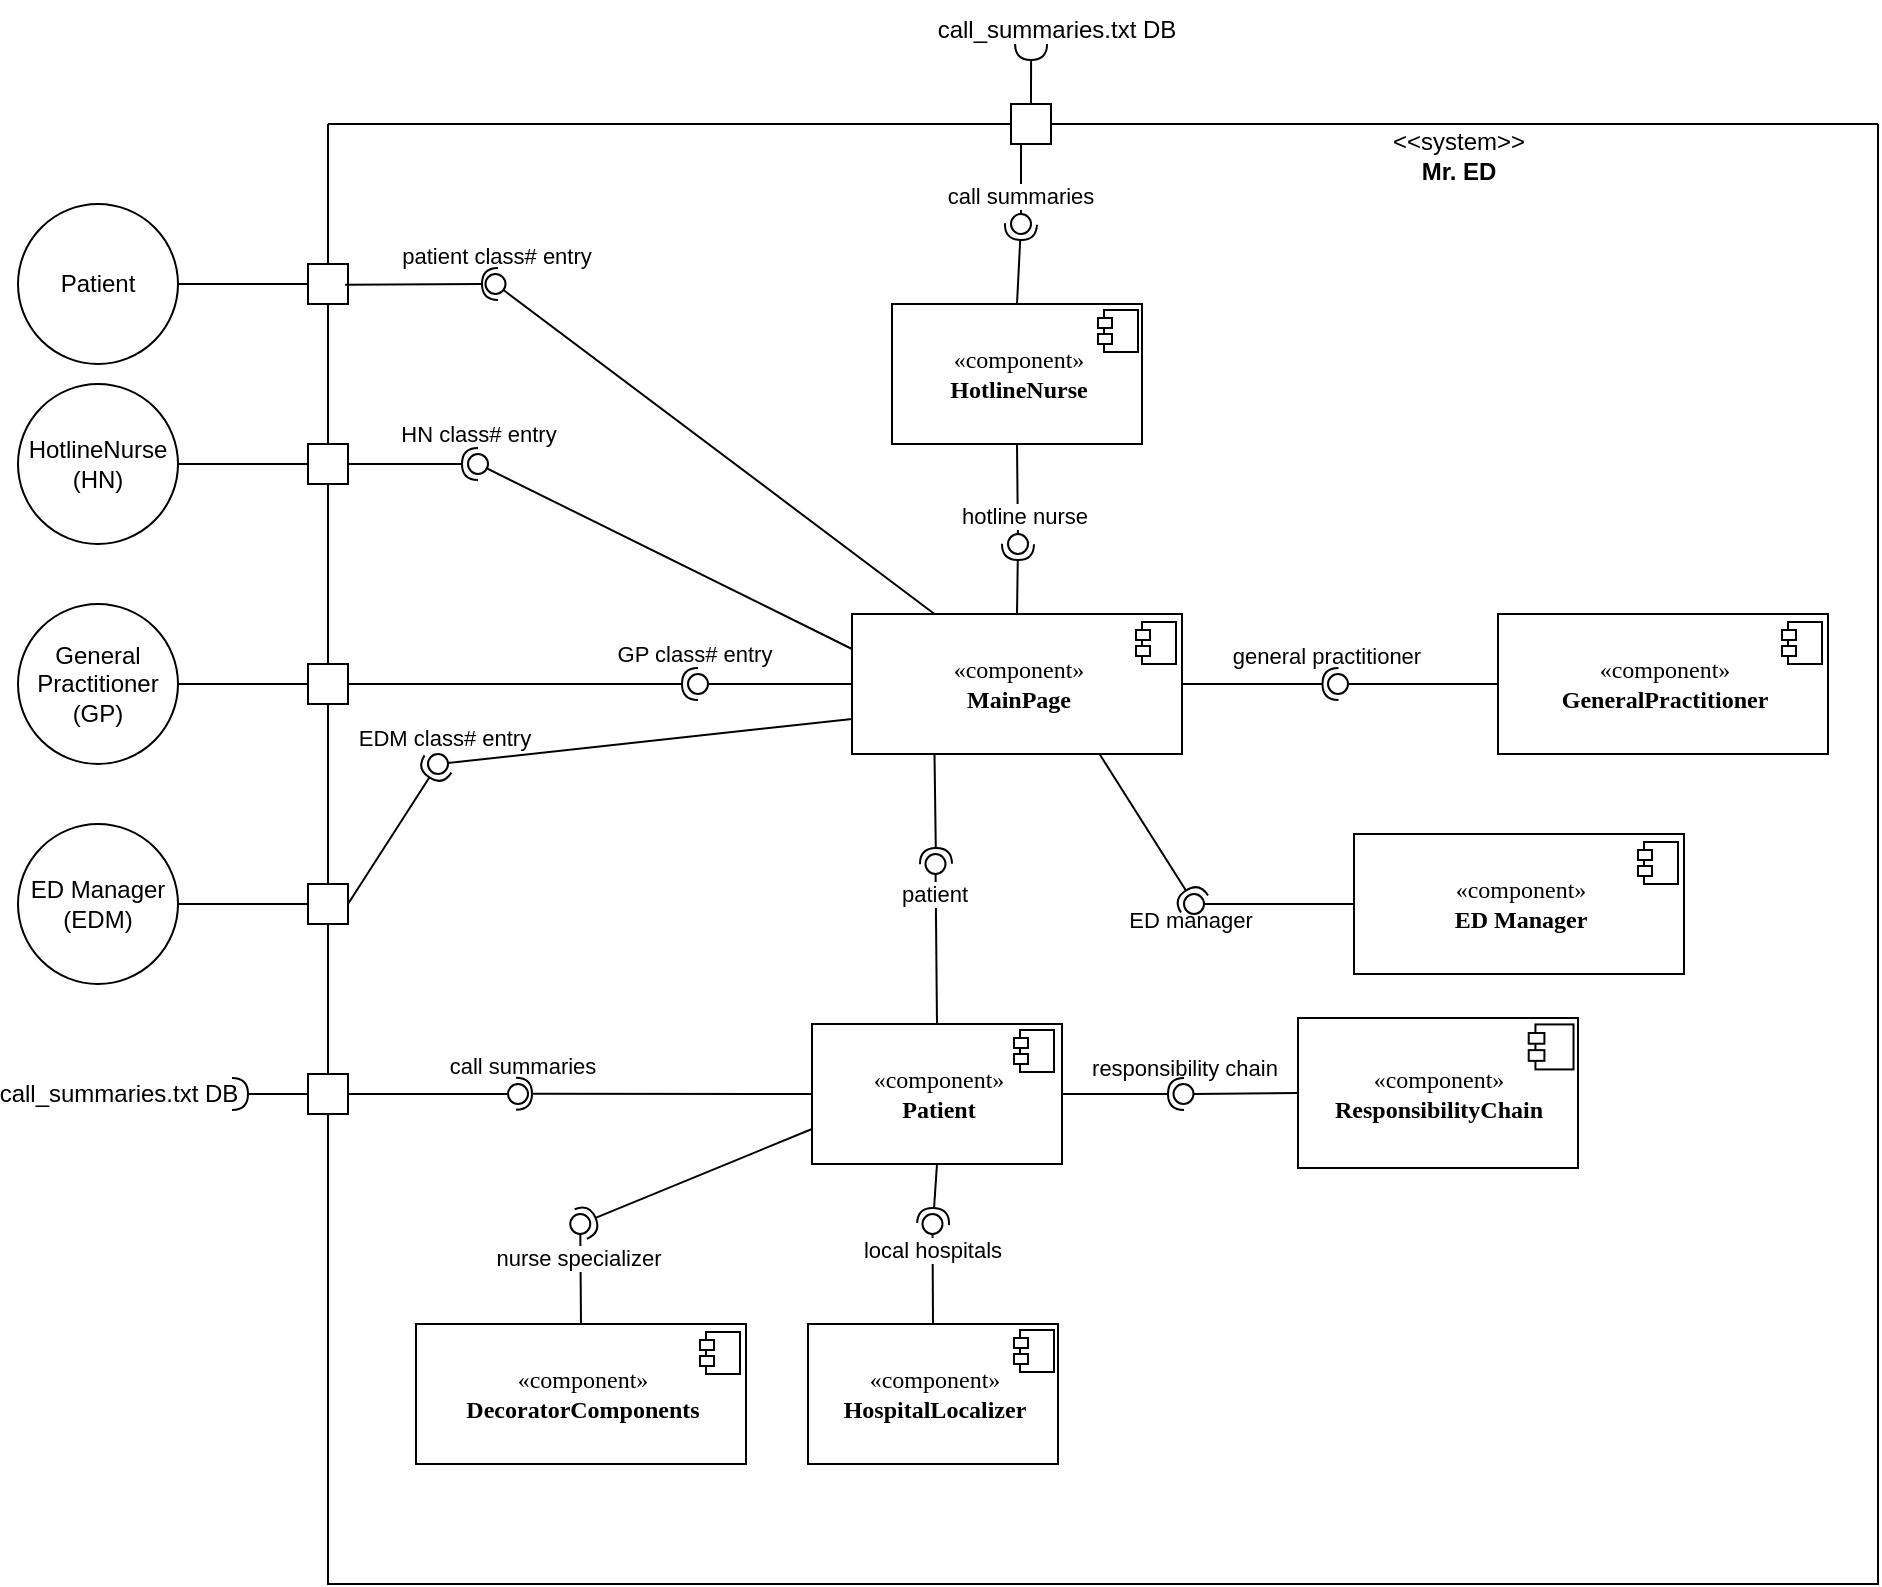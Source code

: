 <mxfile version="24.8.6">
  <diagram name="Page-1" id="5f0bae14-7c28-e335-631c-24af17079c00">
    <mxGraphModel dx="3148" dy="1638" grid="1" gridSize="10" guides="1" tooltips="1" connect="1" arrows="1" fold="1" page="1" pageScale="1" pageWidth="1700" pageHeight="1100" background="none" math="0" shadow="0">
      <root>
        <mxCell id="0" />
        <mxCell id="1" parent="0" />
        <mxCell id="8719N4NCS_MHKGOsEjrK-13" style="edgeStyle=orthogonalEdgeStyle;rounded=0;orthogonalLoop=1;jettySize=auto;html=1;entryX=0;entryY=0.5;entryDx=0;entryDy=0;endArrow=none;endFill=0;" parent="1" source="8719N4NCS_MHKGOsEjrK-3" target="8719N4NCS_MHKGOsEjrK-7" edge="1">
          <mxGeometry relative="1" as="geometry" />
        </mxCell>
        <mxCell id="8719N4NCS_MHKGOsEjrK-3" value="Patient" style="ellipse;whiteSpace=wrap;html=1;aspect=fixed;" parent="1" vertex="1">
          <mxGeometry x="140" y="130" width="80" height="80" as="geometry" />
        </mxCell>
        <mxCell id="8719N4NCS_MHKGOsEjrK-15" style="edgeStyle=orthogonalEdgeStyle;rounded=0;orthogonalLoop=1;jettySize=auto;html=1;endArrow=none;endFill=0;" parent="1" source="8719N4NCS_MHKGOsEjrK-4" target="8719N4NCS_MHKGOsEjrK-8" edge="1">
          <mxGeometry relative="1" as="geometry" />
        </mxCell>
        <mxCell id="8719N4NCS_MHKGOsEjrK-4" value="HotlineNurse&lt;div&gt;(HN)&lt;/div&gt;" style="ellipse;whiteSpace=wrap;html=1;aspect=fixed;" parent="1" vertex="1">
          <mxGeometry x="140" y="220" width="80" height="80" as="geometry" />
        </mxCell>
        <mxCell id="8719N4NCS_MHKGOsEjrK-16" style="edgeStyle=orthogonalEdgeStyle;rounded=0;orthogonalLoop=1;jettySize=auto;html=1;entryX=0;entryY=0.5;entryDx=0;entryDy=0;endArrow=none;endFill=0;" parent="1" source="8719N4NCS_MHKGOsEjrK-5" target="8719N4NCS_MHKGOsEjrK-11" edge="1">
          <mxGeometry relative="1" as="geometry" />
        </mxCell>
        <mxCell id="8719N4NCS_MHKGOsEjrK-5" value="General&lt;div&gt;Practitioner&lt;/div&gt;&lt;div&gt;(GP)&lt;/div&gt;" style="ellipse;whiteSpace=wrap;html=1;aspect=fixed;" parent="1" vertex="1">
          <mxGeometry x="140" y="330" width="80" height="80" as="geometry" />
        </mxCell>
        <mxCell id="8719N4NCS_MHKGOsEjrK-6" value="ED Manager&lt;div&gt;(EDM)&lt;/div&gt;" style="ellipse;whiteSpace=wrap;html=1;aspect=fixed;" parent="1" vertex="1">
          <mxGeometry x="140" y="440" width="80" height="80" as="geometry" />
        </mxCell>
        <mxCell id="8719N4NCS_MHKGOsEjrK-18" style="edgeStyle=orthogonalEdgeStyle;rounded=0;orthogonalLoop=1;jettySize=auto;html=1;entryX=1;entryY=0.5;entryDx=0;entryDy=0;endArrow=none;endFill=0;" parent="1" source="8719N4NCS_MHKGOsEjrK-17" target="8719N4NCS_MHKGOsEjrK-6" edge="1">
          <mxGeometry relative="1" as="geometry" />
        </mxCell>
        <mxCell id="ruIODANc_59mGdwzqtsv-46" value="" style="rounded=0;orthogonalLoop=1;jettySize=auto;html=1;endArrow=halfCircle;endFill=0;endSize=6;strokeWidth=1;sketch=0;exitX=0.5;exitY=0;exitDx=0;exitDy=0;entryX=0.411;entryY=0.733;entryDx=0;entryDy=0;entryPerimeter=0;" edge="1" parent="1" source="ruIODANc_59mGdwzqtsv-42" target="ruIODANc_59mGdwzqtsv-47">
          <mxGeometry relative="1" as="geometry">
            <mxPoint x="635" y="185" as="sourcePoint" />
            <mxPoint x="650" y="50" as="targetPoint" />
          </mxGeometry>
        </mxCell>
        <mxCell id="ruIODANc_59mGdwzqtsv-47" value="call_summaries.txt DB" style="text;html=1;align=center;verticalAlign=middle;resizable=0;points=[];autosize=1;strokeColor=none;fillColor=none;" vertex="1" parent="1">
          <mxGeometry x="589" y="28" width="140" height="30" as="geometry" />
        </mxCell>
        <mxCell id="ruIODANc_59mGdwzqtsv-83" value="" style="rounded=0;orthogonalLoop=1;jettySize=auto;html=1;endArrow=halfCircle;endFill=0;endSize=6;strokeWidth=1;sketch=0;exitX=0.5;exitY=0;exitDx=0;exitDy=0;" edge="1" parent="1" source="ruIODANc_59mGdwzqtsv-78">
          <mxGeometry relative="1" as="geometry">
            <mxPoint x="614" y="140" as="sourcePoint" />
            <mxPoint x="640" y="300" as="targetPoint" />
          </mxGeometry>
        </mxCell>
        <mxCell id="ruIODANc_59mGdwzqtsv-86" value="" style="rounded=0;orthogonalLoop=1;jettySize=auto;html=1;endArrow=oval;endFill=0;sketch=0;sourcePerimeterSpacing=0;targetPerimeterSpacing=0;endSize=10;exitX=0.25;exitY=1;exitDx=0;exitDy=0;jumpStyle=none;movable=1;resizable=1;rotatable=1;deletable=1;editable=1;locked=0;connectable=1;entryX=0.5;entryY=0;entryDx=0;entryDy=0;" edge="1" parent="1" source="ruIODANc_59mGdwzqtsv-42">
          <mxGeometry relative="1" as="geometry">
            <mxPoint x="650" y="130" as="sourcePoint" />
            <mxPoint x="641.5" y="140" as="targetPoint" />
          </mxGeometry>
        </mxCell>
        <mxCell id="ruIODANc_59mGdwzqtsv-87" value="call summaries" style="edgeLabel;html=1;align=center;verticalAlign=middle;resizable=0;points=[];" vertex="1" connectable="0" parent="ruIODANc_59mGdwzqtsv-86">
          <mxGeometry x="0.432" y="-1" relative="1" as="geometry">
            <mxPoint y="-3" as="offset" />
          </mxGeometry>
        </mxCell>
        <mxCell id="ruIODANc_59mGdwzqtsv-84" value="" style="rounded=0;orthogonalLoop=1;jettySize=auto;html=1;endArrow=halfCircle;endFill=0;endSize=6;strokeWidth=1;sketch=0;exitX=0.5;exitY=0;exitDx=0;exitDy=0;entryX=0.5;entryY=0;entryDx=0;entryDy=0;" edge="1" parent="1" source="ruIODANc_59mGdwzqtsv-17">
          <mxGeometry relative="1" as="geometry">
            <mxPoint x="631.5" y="180" as="sourcePoint" />
            <mxPoint x="641.5" y="140" as="targetPoint" />
          </mxGeometry>
        </mxCell>
        <mxCell id="ruIODANc_59mGdwzqtsv-93" value="" style="rounded=0;orthogonalLoop=1;jettySize=auto;html=1;endArrow=halfCircle;endFill=0;endSize=6;strokeWidth=1;sketch=0;exitX=0;exitY=0.5;exitDx=0;exitDy=0;" edge="1" parent="1" source="ruIODANc_59mGdwzqtsv-95">
          <mxGeometry relative="1" as="geometry">
            <mxPoint x="153" y="727" as="sourcePoint" />
            <mxPoint x="247" y="575.0" as="targetPoint" />
          </mxGeometry>
        </mxCell>
        <mxCell id="ruIODANc_59mGdwzqtsv-96" value="&lt;span style=&quot;font-size: 12px;&quot;&gt;call_summaries.txt DB&lt;/span&gt;" style="edgeLabel;html=1;align=center;verticalAlign=middle;resizable=0;points=[];labelBackgroundColor=none;" vertex="1" connectable="0" parent="ruIODANc_59mGdwzqtsv-93">
          <mxGeometry x="0.061" y="-1" relative="1" as="geometry">
            <mxPoint x="-75" y="1" as="offset" />
          </mxGeometry>
        </mxCell>
        <mxCell id="ruIODANc_59mGdwzqtsv-102" value="" style="rounded=0;orthogonalLoop=1;jettySize=auto;html=1;endArrow=oval;endFill=0;sketch=0;sourcePerimeterSpacing=0;targetPerimeterSpacing=0;endSize=10;exitX=1;exitY=0.5;exitDx=0;exitDy=0;jumpStyle=none;movable=1;resizable=1;rotatable=1;deletable=1;editable=1;locked=0;connectable=1;" edge="1" parent="1" source="ruIODANc_59mGdwzqtsv-95">
          <mxGeometry relative="1" as="geometry">
            <mxPoint x="330" y="550" as="sourcePoint" />
            <mxPoint x="390" y="575" as="targetPoint" />
          </mxGeometry>
        </mxCell>
        <mxCell id="ruIODANc_59mGdwzqtsv-167" value="" style="group" vertex="1" connectable="0" parent="1">
          <mxGeometry x="339" y="690" width="165" height="70" as="geometry" />
        </mxCell>
        <mxCell id="ruIODANc_59mGdwzqtsv-168" value="«component»&lt;div&gt;&lt;b&gt;DecoratorComponents&lt;/b&gt;&lt;/div&gt;" style="html=1;rounded=0;shadow=0;comic=0;labelBackgroundColor=none;strokeWidth=1;fontFamily=Verdana;fontSize=12;align=center;" vertex="1" parent="ruIODANc_59mGdwzqtsv-167">
          <mxGeometry width="165" height="70" as="geometry" />
        </mxCell>
        <mxCell id="ruIODANc_59mGdwzqtsv-169" value="" style="group" vertex="1" connectable="0" parent="ruIODANc_59mGdwzqtsv-167">
          <mxGeometry x="142" y="4" width="20" height="21" as="geometry" />
        </mxCell>
        <mxCell id="ruIODANc_59mGdwzqtsv-170" value="" style="rounded=0;whiteSpace=wrap;html=1;" vertex="1" parent="ruIODANc_59mGdwzqtsv-169">
          <mxGeometry x="3" width="17" height="21" as="geometry" />
        </mxCell>
        <mxCell id="ruIODANc_59mGdwzqtsv-171" value="" style="rounded=0;whiteSpace=wrap;html=1;" vertex="1" parent="ruIODANc_59mGdwzqtsv-169">
          <mxGeometry y="12" width="7" height="5" as="geometry" />
        </mxCell>
        <mxCell id="ruIODANc_59mGdwzqtsv-172" value="" style="rounded=0;whiteSpace=wrap;html=1;" vertex="1" parent="ruIODANc_59mGdwzqtsv-169">
          <mxGeometry y="4" width="7" height="5" as="geometry" />
        </mxCell>
        <mxCell id="8719N4NCS_MHKGOsEjrK-1" value="" style="swimlane;startSize=0;movable=1;resizable=1;rotatable=1;deletable=1;editable=1;locked=0;connectable=1;" parent="1" vertex="1">
          <mxGeometry x="295" y="90" width="775" height="730" as="geometry" />
        </mxCell>
        <mxCell id="8719N4NCS_MHKGOsEjrK-2" value="&amp;lt;&amp;lt;system&amp;gt;&amp;gt;&lt;div&gt;&lt;b&gt;Mr. ED&lt;/b&gt;&lt;/div&gt;" style="text;html=1;align=center;verticalAlign=middle;resizable=0;points=[];autosize=1;strokeColor=none;fillColor=none;" parent="8719N4NCS_MHKGOsEjrK-1" vertex="1">
          <mxGeometry x="520" y="-4" width="90" height="40" as="geometry" />
        </mxCell>
        <mxCell id="8719N4NCS_MHKGOsEjrK-7" value="" style="whiteSpace=wrap;html=1;aspect=fixed;" parent="8719N4NCS_MHKGOsEjrK-1" vertex="1">
          <mxGeometry x="-10" y="70" width="20" height="20" as="geometry" />
        </mxCell>
        <mxCell id="8719N4NCS_MHKGOsEjrK-8" value="" style="whiteSpace=wrap;html=1;aspect=fixed;" parent="8719N4NCS_MHKGOsEjrK-1" vertex="1">
          <mxGeometry x="-10" y="160" width="20" height="20" as="geometry" />
        </mxCell>
        <mxCell id="8719N4NCS_MHKGOsEjrK-11" value="" style="whiteSpace=wrap;html=1;aspect=fixed;" parent="8719N4NCS_MHKGOsEjrK-1" vertex="1">
          <mxGeometry x="-10" y="270" width="20" height="20" as="geometry" />
        </mxCell>
        <mxCell id="8719N4NCS_MHKGOsEjrK-17" value="" style="whiteSpace=wrap;html=1;aspect=fixed;" parent="8719N4NCS_MHKGOsEjrK-1" vertex="1">
          <mxGeometry x="-10" y="380" width="20" height="20" as="geometry" />
        </mxCell>
        <mxCell id="8719N4NCS_MHKGOsEjrK-28" value="" style="rounded=0;orthogonalLoop=1;jettySize=auto;html=1;endArrow=halfCircle;endFill=0;endSize=6;strokeWidth=1;sketch=0;exitX=1;exitY=0.5;exitDx=0;exitDy=0;" parent="8719N4NCS_MHKGOsEjrK-1" edge="1" source="8719N4NCS_MHKGOsEjrK-11">
          <mxGeometry relative="1" as="geometry">
            <mxPoint x="165" y="112.5" as="sourcePoint" />
            <mxPoint x="185" y="280" as="targetPoint" />
          </mxGeometry>
        </mxCell>
        <mxCell id="q5eqmeYFjdE975qVz-u_-1" value="" style="rounded=0;orthogonalLoop=1;jettySize=auto;html=1;endArrow=oval;endFill=0;sketch=0;sourcePerimeterSpacing=0;targetPerimeterSpacing=0;endSize=10;exitX=0.25;exitY=0;exitDx=0;exitDy=0;jumpStyle=none;" parent="8719N4NCS_MHKGOsEjrK-1" source="ruIODANc_59mGdwzqtsv-78" edge="1">
          <mxGeometry relative="1" as="geometry">
            <mxPoint x="195" y="175" as="sourcePoint" />
            <mxPoint x="83.75" y="80" as="targetPoint" />
          </mxGeometry>
        </mxCell>
        <mxCell id="8719N4NCS_MHKGOsEjrK-26" value="" style="rounded=0;orthogonalLoop=1;jettySize=auto;html=1;endArrow=halfCircle;endFill=0;endSize=6;strokeWidth=1;sketch=0;exitX=1;exitY=0.5;exitDx=0;exitDy=0;" parent="8719N4NCS_MHKGOsEjrK-1" source="8719N4NCS_MHKGOsEjrK-8" edge="1">
          <mxGeometry relative="1" as="geometry">
            <mxPoint x="45" y="180" as="sourcePoint" />
            <mxPoint x="75" y="170" as="targetPoint" />
          </mxGeometry>
        </mxCell>
        <mxCell id="q5eqmeYFjdE975qVz-u_-2" value="" style="rounded=0;orthogonalLoop=1;jettySize=auto;html=1;endArrow=halfCircle;endFill=0;endSize=6;strokeWidth=1;sketch=0;exitX=0.927;exitY=0.519;exitDx=0;exitDy=0;exitPerimeter=0;" parent="8719N4NCS_MHKGOsEjrK-1" edge="1" source="8719N4NCS_MHKGOsEjrK-7">
          <mxGeometry relative="1" as="geometry">
            <mxPoint x="10.0" y="81" as="sourcePoint" />
            <mxPoint x="85" y="80" as="targetPoint" />
          </mxGeometry>
        </mxCell>
        <mxCell id="q5eqmeYFjdE975qVz-u_-3" value="patient class#&amp;nbsp;&lt;span style=&quot;background-color: initial;&quot;&gt;entry&lt;/span&gt;" style="edgeLabel;html=1;align=center;verticalAlign=middle;resizable=0;points=[];labelBackgroundColor=none;" parent="q5eqmeYFjdE975qVz-u_-2" vertex="1" connectable="0">
          <mxGeometry x="0.376" y="2" relative="1" as="geometry">
            <mxPoint x="23" y="-12" as="offset" />
          </mxGeometry>
        </mxCell>
        <mxCell id="q5eqmeYFjdE975qVz-u_-7" value="" style="rounded=0;orthogonalLoop=1;jettySize=auto;html=1;endArrow=halfCircle;endFill=0;endSize=6;strokeWidth=1;sketch=0;exitX=1;exitY=0.5;exitDx=0;exitDy=0;movable=1;resizable=1;rotatable=1;deletable=1;editable=1;locked=0;connectable=1;" parent="8719N4NCS_MHKGOsEjrK-1" source="8719N4NCS_MHKGOsEjrK-17" edge="1">
          <mxGeometry relative="1" as="geometry">
            <mxPoint x="-10" y="510" as="sourcePoint" />
            <mxPoint x="55" y="320" as="targetPoint" />
          </mxGeometry>
        </mxCell>
        <mxCell id="q5eqmeYFjdE975qVz-u_-8" value="" style="rounded=0;orthogonalLoop=1;jettySize=auto;html=1;endArrow=oval;endFill=0;sketch=0;sourcePerimeterSpacing=0;targetPerimeterSpacing=0;endSize=10;exitX=0;exitY=0.75;exitDx=0;exitDy=0;jumpStyle=none;movable=1;resizable=1;rotatable=1;deletable=1;editable=1;locked=0;connectable=1;" parent="8719N4NCS_MHKGOsEjrK-1" source="ruIODANc_59mGdwzqtsv-78" edge="1">
          <mxGeometry relative="1" as="geometry">
            <mxPoint x="165" y="290" as="sourcePoint" />
            <mxPoint x="55" y="320" as="targetPoint" />
          </mxGeometry>
        </mxCell>
        <mxCell id="q5eqmeYFjdE975qVz-u_-9" value="&lt;span style=&quot;&quot;&gt;EDM class#&amp;nbsp;&lt;/span&gt;&lt;span style=&quot;&quot;&gt;entry&lt;/span&gt;" style="edgeLabel;html=1;align=center;verticalAlign=middle;resizable=0;points=[];labelBackgroundColor=none;" parent="q5eqmeYFjdE975qVz-u_-8" vertex="1" connectable="0">
          <mxGeometry x="0.757" relative="1" as="geometry">
            <mxPoint x="-22" y="-11" as="offset" />
          </mxGeometry>
        </mxCell>
        <mxCell id="ruIODANc_59mGdwzqtsv-14" value="" style="group" vertex="1" connectable="0" parent="8719N4NCS_MHKGOsEjrK-1">
          <mxGeometry x="240" y="450" width="125" height="70" as="geometry" />
        </mxCell>
        <mxCell id="q5eqmeYFjdE975qVz-u_-22" value="«component»&lt;br&gt;&lt;b&gt;Patient&lt;/b&gt;" style="html=1;rounded=0;shadow=0;comic=0;labelBackgroundColor=none;strokeWidth=1;fontFamily=Verdana;fontSize=12;align=center;points=[[0,0,0,0,0],[0,0.25,0,0,0],[0,0.5,0,0,0],[0,0.75,0,0,0],[0,1,0,0,0],[0.25,0,0,0,0],[0.25,1,0,0,0],[0.5,0,0,0,0],[0.5,1,0,0,0],[0.75,0,0,0,0],[0.75,1,0,0,0],[0.86,0,0,0,0],[1,0,0,0,0],[1,0.25,0,0,0],[1,0.5,0,0,0],[1,0.75,0,0,0],[1,1,0,0,0]];" parent="ruIODANc_59mGdwzqtsv-14" vertex="1">
          <mxGeometry x="2" width="125" height="70" as="geometry" />
        </mxCell>
        <mxCell id="ruIODANc_59mGdwzqtsv-10" value="" style="group" vertex="1" connectable="0" parent="ruIODANc_59mGdwzqtsv-14">
          <mxGeometry x="103" y="3" width="20" height="21" as="geometry" />
        </mxCell>
        <mxCell id="ruIODANc_59mGdwzqtsv-11" value="" style="rounded=0;whiteSpace=wrap;html=1;" vertex="1" parent="ruIODANc_59mGdwzqtsv-10">
          <mxGeometry x="3" width="17" height="21" as="geometry" />
        </mxCell>
        <mxCell id="ruIODANc_59mGdwzqtsv-12" value="" style="rounded=0;whiteSpace=wrap;html=1;" vertex="1" parent="ruIODANc_59mGdwzqtsv-10">
          <mxGeometry y="12" width="7" height="5" as="geometry" />
        </mxCell>
        <mxCell id="ruIODANc_59mGdwzqtsv-13" value="" style="rounded=0;whiteSpace=wrap;html=1;" vertex="1" parent="ruIODANc_59mGdwzqtsv-10">
          <mxGeometry y="4" width="7" height="5" as="geometry" />
        </mxCell>
        <mxCell id="ruIODANc_59mGdwzqtsv-16" value="" style="group" vertex="1" connectable="0" parent="8719N4NCS_MHKGOsEjrK-1">
          <mxGeometry x="282" y="90" width="125" height="70" as="geometry" />
        </mxCell>
        <mxCell id="ruIODANc_59mGdwzqtsv-17" value="«component»&lt;br&gt;&lt;b&gt;HotlineNurse&lt;/b&gt;" style="html=1;rounded=0;shadow=0;comic=0;labelBackgroundColor=none;strokeWidth=1;fontFamily=Verdana;fontSize=12;align=center;" vertex="1" parent="ruIODANc_59mGdwzqtsv-16">
          <mxGeometry width="125" height="70" as="geometry" />
        </mxCell>
        <mxCell id="ruIODANc_59mGdwzqtsv-18" value="" style="group" vertex="1" connectable="0" parent="ruIODANc_59mGdwzqtsv-16">
          <mxGeometry x="103" y="3" width="20" height="21" as="geometry" />
        </mxCell>
        <mxCell id="ruIODANc_59mGdwzqtsv-19" value="" style="rounded=0;whiteSpace=wrap;html=1;" vertex="1" parent="ruIODANc_59mGdwzqtsv-18">
          <mxGeometry x="3" width="17" height="21" as="geometry" />
        </mxCell>
        <mxCell id="ruIODANc_59mGdwzqtsv-20" value="" style="rounded=0;whiteSpace=wrap;html=1;" vertex="1" parent="ruIODANc_59mGdwzqtsv-18">
          <mxGeometry y="12" width="7" height="5" as="geometry" />
        </mxCell>
        <mxCell id="ruIODANc_59mGdwzqtsv-21" value="" style="rounded=0;whiteSpace=wrap;html=1;" vertex="1" parent="ruIODANc_59mGdwzqtsv-18">
          <mxGeometry y="4" width="7" height="5" as="geometry" />
        </mxCell>
        <mxCell id="ruIODANc_59mGdwzqtsv-22" value="" style="group" vertex="1" connectable="0" parent="8719N4NCS_MHKGOsEjrK-1">
          <mxGeometry x="485" y="447" width="140" height="75" as="geometry" />
        </mxCell>
        <mxCell id="ruIODANc_59mGdwzqtsv-23" value="«component»&lt;br&gt;&lt;b&gt;ResponsibilityChain&lt;/b&gt;" style="html=1;rounded=0;shadow=0;comic=0;labelBackgroundColor=none;strokeWidth=1;fontFamily=Verdana;fontSize=12;align=center;" vertex="1" parent="ruIODANc_59mGdwzqtsv-22">
          <mxGeometry width="140" height="75" as="geometry" />
        </mxCell>
        <mxCell id="ruIODANc_59mGdwzqtsv-24" value="" style="group" vertex="1" connectable="0" parent="ruIODANc_59mGdwzqtsv-22">
          <mxGeometry x="115.36" y="3.214" width="22.4" height="22.5" as="geometry" />
        </mxCell>
        <mxCell id="ruIODANc_59mGdwzqtsv-25" value="" style="rounded=0;whiteSpace=wrap;html=1;" vertex="1" parent="ruIODANc_59mGdwzqtsv-24">
          <mxGeometry x="3.36" width="19.04" height="22.5" as="geometry" />
        </mxCell>
        <mxCell id="ruIODANc_59mGdwzqtsv-26" value="" style="rounded=0;whiteSpace=wrap;html=1;" vertex="1" parent="ruIODANc_59mGdwzqtsv-24">
          <mxGeometry y="12.857" width="7.84" height="5.357" as="geometry" />
        </mxCell>
        <mxCell id="ruIODANc_59mGdwzqtsv-27" value="" style="rounded=0;whiteSpace=wrap;html=1;" vertex="1" parent="ruIODANc_59mGdwzqtsv-24">
          <mxGeometry y="4.286" width="7.84" height="5.357" as="geometry" />
        </mxCell>
        <mxCell id="ruIODANc_59mGdwzqtsv-29" value="" style="group" vertex="1" connectable="0" parent="8719N4NCS_MHKGOsEjrK-1">
          <mxGeometry x="240" y="600" width="125" height="70" as="geometry" />
        </mxCell>
        <mxCell id="ruIODANc_59mGdwzqtsv-30" value="«component»&lt;br&gt;&lt;b&gt;HospitalLocalizer&lt;/b&gt;" style="html=1;rounded=0;shadow=0;comic=0;labelBackgroundColor=none;strokeWidth=1;fontFamily=Verdana;fontSize=12;align=center;" vertex="1" parent="ruIODANc_59mGdwzqtsv-29">
          <mxGeometry width="125" height="70" as="geometry" />
        </mxCell>
        <mxCell id="ruIODANc_59mGdwzqtsv-31" value="" style="group" vertex="1" connectable="0" parent="ruIODANc_59mGdwzqtsv-29">
          <mxGeometry x="103" y="3" width="20" height="21" as="geometry" />
        </mxCell>
        <mxCell id="ruIODANc_59mGdwzqtsv-32" value="" style="rounded=0;whiteSpace=wrap;html=1;" vertex="1" parent="ruIODANc_59mGdwzqtsv-31">
          <mxGeometry x="3" width="17" height="21" as="geometry" />
        </mxCell>
        <mxCell id="ruIODANc_59mGdwzqtsv-33" value="" style="rounded=0;whiteSpace=wrap;html=1;" vertex="1" parent="ruIODANc_59mGdwzqtsv-31">
          <mxGeometry y="12" width="7" height="5" as="geometry" />
        </mxCell>
        <mxCell id="ruIODANc_59mGdwzqtsv-34" value="" style="rounded=0;whiteSpace=wrap;html=1;" vertex="1" parent="ruIODANc_59mGdwzqtsv-31">
          <mxGeometry y="4" width="7" height="5" as="geometry" />
        </mxCell>
        <mxCell id="ruIODANc_59mGdwzqtsv-39" value="" style="rounded=0;orthogonalLoop=1;jettySize=auto;html=1;endArrow=oval;endFill=0;sketch=0;sourcePerimeterSpacing=0;targetPerimeterSpacing=0;endSize=10;exitX=0.5;exitY=1;exitDx=0;exitDy=0;jumpStyle=none;movable=1;resizable=1;rotatable=1;deletable=1;editable=1;locked=0;connectable=1;" edge="1" parent="8719N4NCS_MHKGOsEjrK-1" source="ruIODANc_59mGdwzqtsv-17">
          <mxGeometry relative="1" as="geometry">
            <mxPoint x="277.5" y="110" as="sourcePoint" />
            <mxPoint x="345" y="210" as="targetPoint" />
          </mxGeometry>
        </mxCell>
        <mxCell id="ruIODANc_59mGdwzqtsv-40" value="hotline nurse" style="edgeLabel;html=1;align=center;verticalAlign=middle;resizable=0;points=[];labelBackgroundColor=default;" vertex="1" connectable="0" parent="ruIODANc_59mGdwzqtsv-39">
          <mxGeometry x="0.532" y="-2" relative="1" as="geometry">
            <mxPoint x="5" y="-3" as="offset" />
          </mxGeometry>
        </mxCell>
        <mxCell id="ruIODANc_59mGdwzqtsv-71" value="" style="group" vertex="1" connectable="0" parent="8719N4NCS_MHKGOsEjrK-1">
          <mxGeometry x="585" y="245" width="165" height="70" as="geometry" />
        </mxCell>
        <mxCell id="ruIODANc_59mGdwzqtsv-72" value="&lt;div&gt;«component»&lt;/div&gt;&lt;div&gt;&lt;b&gt;GeneralPractitioner&lt;/b&gt;&lt;/div&gt;" style="html=1;rounded=0;shadow=0;comic=0;labelBackgroundColor=none;strokeWidth=1;fontFamily=Verdana;fontSize=12;align=center;" vertex="1" parent="ruIODANc_59mGdwzqtsv-71">
          <mxGeometry width="165" height="70" as="geometry" />
        </mxCell>
        <mxCell id="ruIODANc_59mGdwzqtsv-73" value="" style="group" vertex="1" connectable="0" parent="ruIODANc_59mGdwzqtsv-71">
          <mxGeometry x="142" y="4" width="20" height="21" as="geometry" />
        </mxCell>
        <mxCell id="ruIODANc_59mGdwzqtsv-74" value="" style="rounded=0;whiteSpace=wrap;html=1;" vertex="1" parent="ruIODANc_59mGdwzqtsv-73">
          <mxGeometry x="3" width="17" height="21" as="geometry" />
        </mxCell>
        <mxCell id="ruIODANc_59mGdwzqtsv-75" value="" style="rounded=0;whiteSpace=wrap;html=1;" vertex="1" parent="ruIODANc_59mGdwzqtsv-73">
          <mxGeometry y="12" width="7" height="5" as="geometry" />
        </mxCell>
        <mxCell id="ruIODANc_59mGdwzqtsv-76" value="" style="rounded=0;whiteSpace=wrap;html=1;" vertex="1" parent="ruIODANc_59mGdwzqtsv-73">
          <mxGeometry y="4" width="7" height="5" as="geometry" />
        </mxCell>
        <mxCell id="ruIODANc_59mGdwzqtsv-77" value="" style="group" vertex="1" connectable="0" parent="8719N4NCS_MHKGOsEjrK-1">
          <mxGeometry x="262" y="245" width="165" height="70" as="geometry" />
        </mxCell>
        <mxCell id="ruIODANc_59mGdwzqtsv-78" value="«component»&lt;div&gt;&lt;b&gt;MainPage&lt;/b&gt;&lt;/div&gt;" style="html=1;rounded=0;shadow=0;comic=0;labelBackgroundColor=none;strokeWidth=1;fontFamily=Verdana;fontSize=12;align=center;" vertex="1" parent="ruIODANc_59mGdwzqtsv-77">
          <mxGeometry width="165" height="70" as="geometry" />
        </mxCell>
        <mxCell id="ruIODANc_59mGdwzqtsv-79" value="" style="group" vertex="1" connectable="0" parent="ruIODANc_59mGdwzqtsv-77">
          <mxGeometry x="142" y="4" width="20" height="21" as="geometry" />
        </mxCell>
        <mxCell id="ruIODANc_59mGdwzqtsv-80" value="" style="rounded=0;whiteSpace=wrap;html=1;" vertex="1" parent="ruIODANc_59mGdwzqtsv-79">
          <mxGeometry x="3" width="17" height="21" as="geometry" />
        </mxCell>
        <mxCell id="ruIODANc_59mGdwzqtsv-81" value="" style="rounded=0;whiteSpace=wrap;html=1;" vertex="1" parent="ruIODANc_59mGdwzqtsv-79">
          <mxGeometry y="12" width="7" height="5" as="geometry" />
        </mxCell>
        <mxCell id="ruIODANc_59mGdwzqtsv-82" value="" style="rounded=0;whiteSpace=wrap;html=1;" vertex="1" parent="ruIODANc_59mGdwzqtsv-79">
          <mxGeometry y="4" width="7" height="5" as="geometry" />
        </mxCell>
        <mxCell id="8719N4NCS_MHKGOsEjrK-27" value="" style="rounded=0;orthogonalLoop=1;jettySize=auto;html=1;endArrow=oval;endFill=0;sketch=0;sourcePerimeterSpacing=0;targetPerimeterSpacing=0;endSize=10;exitX=0;exitY=0.5;exitDx=0;exitDy=0;jumpStyle=none;" parent="8719N4NCS_MHKGOsEjrK-1" source="ruIODANc_59mGdwzqtsv-78" edge="1">
          <mxGeometry relative="1" as="geometry">
            <mxPoint x="275.0" y="254.25" as="sourcePoint" />
            <mxPoint x="185" y="280" as="targetPoint" />
          </mxGeometry>
        </mxCell>
        <mxCell id="q5eqmeYFjdE975qVz-u_-6" value="&lt;span style=&quot;&quot;&gt;GP class#&amp;nbsp;&lt;/span&gt;&lt;span style=&quot;background-color: initial;&quot;&gt;entry&lt;/span&gt;" style="edgeLabel;html=1;align=center;verticalAlign=middle;resizable=0;points=[];labelBackgroundColor=none;" parent="8719N4NCS_MHKGOsEjrK-27" vertex="1" connectable="0">
          <mxGeometry x="0.757" relative="1" as="geometry">
            <mxPoint x="-12" y="-15" as="offset" />
          </mxGeometry>
        </mxCell>
        <mxCell id="8719N4NCS_MHKGOsEjrK-25" value="" style="rounded=0;orthogonalLoop=1;jettySize=auto;html=1;endArrow=oval;endFill=0;sketch=0;sourcePerimeterSpacing=0;targetPerimeterSpacing=0;endSize=10;exitX=0;exitY=0.25;exitDx=0;exitDy=0;jumpStyle=none;" parent="8719N4NCS_MHKGOsEjrK-1" source="ruIODANc_59mGdwzqtsv-78" edge="1">
          <mxGeometry relative="1" as="geometry">
            <mxPoint x="265" y="230" as="sourcePoint" />
            <mxPoint x="75" y="170" as="targetPoint" />
          </mxGeometry>
        </mxCell>
        <mxCell id="q5eqmeYFjdE975qVz-u_-4" value="&lt;span style=&quot;color: rgba(0, 0, 0, 0); font-family: monospace; font-size: 0px; text-align: start; background-color: rgb(251, 251, 251);&quot;&gt;%3CmxGraphModel%3E%3Croot%3E%3CmxCell%20id%3D%220%22%2F%3E%3CmxCell%20id%3D%221%22%20parent%3D%220%22%2F%3E%3CmxCell%20id%3D%222%22%20value%3D%22patient%20class%26amp%3Bnbsp%3B%26lt%3Bdiv%26gt%3Bnumber%20entry%26lt%3B%2Fdiv%26gt%3B%22%20style%3D%22edgeLabel%3Bhtml%3D1%3Balign%3Dcenter%3BverticalAlign%3Dmiddle%3Bresizable%3D0%3Bpoints%3D%5B%5D%3BlabelBackgroundColor%3Dnone%3B%22%20vertex%3D%221%22%20connectable%3D%220%22%20parent%3D%221%22%3E%3CmxGeometry%20x%3D%22400.062%22%20y%3D%22130.259%22%20as%3D%22geometry%22%2F%3E%3C%2FmxCell%3E%3C%2Froot%3E%3C%2FmxGraphModel%3E&lt;/span&gt;&lt;span style=&quot;color: rgba(0, 0, 0, 0); font-family: monospace; font-size: 0px; text-align: start; background-color: rgb(251, 251, 251);&quot;&gt;%3CmxGraphModel%3E%3Croot%3E%3CmxCell%20id%3D%220%22%2F%3E%3CmxCell%20id%3D%221%22%20parent%3D%220%22%2F%3E%3CmxCell%20id%3D%222%22%20value%3D%22patient%20class%26amp%3Bnbsp%3B%26lt%3Bdiv%26gt%3Bnumber%20entry%26lt%3B%2Fdiv%26gt%3B%22%20style%3D%22edgeLabel%3Bhtml%3D1%3Balign%3Dcenter%3BverticalAlign%3Dmiddle%3Bresizable%3D0%3Bpoints%3D%5B%5D%3BlabelBackgroundColor%3Dnone%3B%22%20vertex%3D%221%22%20connectable%3D%220%22%20parent%3D%221%22%3E%3CmxGeometry%20x%3D%22400.062%22%20y%3D%22130.259%22%20as%3D%22geometry%22%2F%3E%3C%2FmxCell%3E%3C%2Froot%3E%3C%2FmxGraphModel%3EHh&lt;/span&gt;" style="edgeLabel;html=1;align=center;verticalAlign=middle;resizable=0;points=[];" parent="8719N4NCS_MHKGOsEjrK-25" vertex="1" connectable="0">
          <mxGeometry x="0.518" y="3" relative="1" as="geometry">
            <mxPoint as="offset" />
          </mxGeometry>
        </mxCell>
        <mxCell id="q5eqmeYFjdE975qVz-u_-5" value="HN class#&amp;nbsp;&lt;span style=&quot;background-color: initial;&quot;&gt;entry&lt;/span&gt;" style="edgeLabel;html=1;align=center;verticalAlign=middle;resizable=0;points=[];labelBackgroundColor=none;" parent="8719N4NCS_MHKGOsEjrK-25" vertex="1" connectable="0">
          <mxGeometry x="0.502" y="1" relative="1" as="geometry">
            <mxPoint x="-47" y="-39" as="offset" />
          </mxGeometry>
        </mxCell>
        <mxCell id="ruIODANc_59mGdwzqtsv-95" value="" style="whiteSpace=wrap;html=1;aspect=fixed;" vertex="1" parent="8719N4NCS_MHKGOsEjrK-1">
          <mxGeometry x="-10" y="475" width="20" height="20" as="geometry" />
        </mxCell>
        <mxCell id="ruIODANc_59mGdwzqtsv-98" value="" style="rounded=0;orthogonalLoop=1;jettySize=auto;html=1;endArrow=halfCircle;endFill=0;endSize=6;strokeWidth=1;sketch=0;exitX=0;exitY=0.5;exitDx=0;exitDy=0;entryX=0;entryY=0.5;entryDx=0;entryDy=0;" edge="1" parent="8719N4NCS_MHKGOsEjrK-1" source="q5eqmeYFjdE975qVz-u_-22">
          <mxGeometry relative="1" as="geometry">
            <mxPoint x="284" y="484.9" as="sourcePoint" />
            <mxPoint x="94" y="484.9" as="targetPoint" />
          </mxGeometry>
        </mxCell>
        <mxCell id="ruIODANc_59mGdwzqtsv-104" value="call summaries" style="edgeLabel;html=1;align=center;verticalAlign=middle;resizable=0;points=[];labelBackgroundColor=none;" vertex="1" connectable="0" parent="ruIODANc_59mGdwzqtsv-98">
          <mxGeometry x="0.299" relative="1" as="geometry">
            <mxPoint x="-49" y="-14" as="offset" />
          </mxGeometry>
        </mxCell>
        <mxCell id="ruIODANc_59mGdwzqtsv-110" style="rounded=0;orthogonalLoop=1;jettySize=auto;html=1;exitX=0.25;exitY=1;exitDx=0;exitDy=0;endArrow=halfCircle;endFill=0;" edge="1" parent="8719N4NCS_MHKGOsEjrK-1" source="ruIODANc_59mGdwzqtsv-78">
          <mxGeometry relative="1" as="geometry">
            <mxPoint x="304" y="370" as="targetPoint" />
          </mxGeometry>
        </mxCell>
        <mxCell id="ruIODANc_59mGdwzqtsv-114" value="" style="rounded=0;orthogonalLoop=1;jettySize=auto;html=1;endArrow=oval;endFill=0;sketch=0;sourcePerimeterSpacing=0;targetPerimeterSpacing=0;endSize=10;exitX=0.5;exitY=0;exitDx=0;exitDy=0;jumpStyle=none;movable=1;resizable=1;rotatable=1;deletable=1;editable=1;locked=0;connectable=1;" edge="1" parent="8719N4NCS_MHKGOsEjrK-1" source="q5eqmeYFjdE975qVz-u_-22">
          <mxGeometry relative="1" as="geometry">
            <mxPoint x="291.25" y="420" as="sourcePoint" />
            <mxPoint x="303.75" y="370" as="targetPoint" />
          </mxGeometry>
        </mxCell>
        <mxCell id="ruIODANc_59mGdwzqtsv-115" value="patient" style="edgeLabel;html=1;align=center;verticalAlign=middle;resizable=0;points=[];" vertex="1" connectable="0" parent="ruIODANc_59mGdwzqtsv-114">
          <mxGeometry x="0.531" y="1" relative="1" as="geometry">
            <mxPoint y="-4" as="offset" />
          </mxGeometry>
        </mxCell>
        <mxCell id="ruIODANc_59mGdwzqtsv-136" style="rounded=0;orthogonalLoop=1;jettySize=auto;html=1;exitX=0.5;exitY=1;exitDx=0;exitDy=0;endArrow=halfCircle;endFill=0;exitPerimeter=0;" edge="1" parent="8719N4NCS_MHKGOsEjrK-1" source="q5eqmeYFjdE975qVz-u_-22">
          <mxGeometry relative="1" as="geometry">
            <mxPoint x="301.5" y="495" as="sourcePoint" />
            <mxPoint x="302.5" y="550" as="targetPoint" />
          </mxGeometry>
        </mxCell>
        <mxCell id="ruIODANc_59mGdwzqtsv-137" value="" style="rounded=0;orthogonalLoop=1;jettySize=auto;html=1;endArrow=oval;endFill=0;sketch=0;sourcePerimeterSpacing=0;targetPerimeterSpacing=0;endSize=10;exitX=0.5;exitY=0;exitDx=0;exitDy=0;jumpStyle=none;movable=1;resizable=1;rotatable=1;deletable=1;editable=1;locked=0;connectable=1;" edge="1" parent="8719N4NCS_MHKGOsEjrK-1" source="ruIODANc_59mGdwzqtsv-30">
          <mxGeometry relative="1" as="geometry">
            <mxPoint x="303.5" y="630" as="sourcePoint" />
            <mxPoint x="302.25" y="550" as="targetPoint" />
          </mxGeometry>
        </mxCell>
        <mxCell id="ruIODANc_59mGdwzqtsv-138" value="local hospitals" style="edgeLabel;html=1;align=center;verticalAlign=middle;resizable=0;points=[];" vertex="1" connectable="0" parent="ruIODANc_59mGdwzqtsv-137">
          <mxGeometry x="0.531" y="1" relative="1" as="geometry">
            <mxPoint y="1" as="offset" />
          </mxGeometry>
        </mxCell>
        <mxCell id="ruIODANc_59mGdwzqtsv-139" value="" style="group;direction=east;" vertex="1" connectable="0" parent="8719N4NCS_MHKGOsEjrK-1">
          <mxGeometry x="427.75" y="485" width="0.25" as="geometry" />
        </mxCell>
        <mxCell id="ruIODANc_59mGdwzqtsv-131" style="rounded=0;orthogonalLoop=1;jettySize=auto;html=1;exitX=1;exitY=0.5;exitDx=0;exitDy=0;endArrow=halfCircle;endFill=0;exitPerimeter=0;" edge="1" parent="ruIODANc_59mGdwzqtsv-139" source="q5eqmeYFjdE975qVz-u_-22">
          <mxGeometry relative="1" as="geometry">
            <mxPoint x="-0.75" y="-55" as="sourcePoint" />
            <mxPoint x="0.25" as="targetPoint" />
          </mxGeometry>
        </mxCell>
        <mxCell id="ruIODANc_59mGdwzqtsv-132" value="" style="rounded=0;orthogonalLoop=1;jettySize=auto;html=1;endArrow=oval;endFill=0;sketch=0;sourcePerimeterSpacing=0;targetPerimeterSpacing=0;endSize=10;exitX=0;exitY=0.5;exitDx=0;exitDy=0;jumpStyle=none;movable=1;resizable=1;rotatable=1;deletable=1;editable=1;locked=0;connectable=1;" edge="1" parent="ruIODANc_59mGdwzqtsv-139" source="ruIODANc_59mGdwzqtsv-23">
          <mxGeometry relative="1" as="geometry">
            <mxPoint x="1.25" y="80" as="sourcePoint" />
            <mxPoint as="targetPoint" />
          </mxGeometry>
        </mxCell>
        <mxCell id="ruIODANc_59mGdwzqtsv-133" value="responsibility chain" style="edgeLabel;html=1;align=center;verticalAlign=middle;resizable=0;points=[];labelBackgroundColor=none;" vertex="1" connectable="0" parent="ruIODANc_59mGdwzqtsv-132">
          <mxGeometry x="0.531" y="1" relative="1" as="geometry">
            <mxPoint x="-13" y="-14" as="offset" />
          </mxGeometry>
        </mxCell>
        <mxCell id="ruIODANc_59mGdwzqtsv-141" value="" style="group;direction=east;" vertex="1" connectable="0" parent="8719N4NCS_MHKGOsEjrK-1">
          <mxGeometry x="505" y="280" width="0.25" as="geometry" />
        </mxCell>
        <mxCell id="ruIODANc_59mGdwzqtsv-142" style="rounded=0;orthogonalLoop=1;jettySize=auto;html=1;endArrow=halfCircle;endFill=0;" edge="1" parent="ruIODANc_59mGdwzqtsv-141" source="ruIODANc_59mGdwzqtsv-78">
          <mxGeometry relative="1" as="geometry">
            <mxPoint x="-0.75" y="-55" as="sourcePoint" />
            <mxPoint x="0.25" as="targetPoint" />
          </mxGeometry>
        </mxCell>
        <mxCell id="ruIODANc_59mGdwzqtsv-143" value="" style="rounded=0;orthogonalLoop=1;jettySize=auto;html=1;endArrow=oval;endFill=0;sketch=0;sourcePerimeterSpacing=0;targetPerimeterSpacing=0;endSize=10;jumpStyle=none;movable=1;resizable=1;rotatable=1;deletable=1;editable=1;locked=0;connectable=1;exitX=0;exitY=0.5;exitDx=0;exitDy=0;" edge="1" parent="ruIODANc_59mGdwzqtsv-141" source="ruIODANc_59mGdwzqtsv-72">
          <mxGeometry relative="1" as="geometry">
            <mxPoint x="40" y="40" as="sourcePoint" />
            <mxPoint as="targetPoint" />
          </mxGeometry>
        </mxCell>
        <mxCell id="ruIODANc_59mGdwzqtsv-144" value="general practitioner" style="edgeLabel;html=1;align=center;verticalAlign=middle;resizable=0;points=[];labelBackgroundColor=none;" vertex="1" connectable="0" parent="ruIODANc_59mGdwzqtsv-143">
          <mxGeometry x="0.531" y="1" relative="1" as="geometry">
            <mxPoint x="-25" y="-15" as="offset" />
          </mxGeometry>
        </mxCell>
        <mxCell id="ruIODANc_59mGdwzqtsv-145" value="" style="group" vertex="1" connectable="0" parent="8719N4NCS_MHKGOsEjrK-1">
          <mxGeometry x="513" y="355" width="165" height="70" as="geometry" />
        </mxCell>
        <mxCell id="ruIODANc_59mGdwzqtsv-146" value="&lt;div&gt;«component»&lt;/div&gt;&lt;div&gt;&lt;b&gt;ED Manager&lt;/b&gt;&lt;/div&gt;" style="html=1;rounded=0;shadow=0;comic=0;labelBackgroundColor=none;strokeWidth=1;fontFamily=Verdana;fontSize=12;align=center;" vertex="1" parent="ruIODANc_59mGdwzqtsv-145">
          <mxGeometry width="165" height="70" as="geometry" />
        </mxCell>
        <mxCell id="ruIODANc_59mGdwzqtsv-147" value="" style="group" vertex="1" connectable="0" parent="ruIODANc_59mGdwzqtsv-145">
          <mxGeometry x="142" y="4" width="20" height="21" as="geometry" />
        </mxCell>
        <mxCell id="ruIODANc_59mGdwzqtsv-148" value="" style="rounded=0;whiteSpace=wrap;html=1;" vertex="1" parent="ruIODANc_59mGdwzqtsv-147">
          <mxGeometry x="3" width="17" height="21" as="geometry" />
        </mxCell>
        <mxCell id="ruIODANc_59mGdwzqtsv-149" value="" style="rounded=0;whiteSpace=wrap;html=1;" vertex="1" parent="ruIODANc_59mGdwzqtsv-147">
          <mxGeometry y="12" width="7" height="5" as="geometry" />
        </mxCell>
        <mxCell id="ruIODANc_59mGdwzqtsv-150" value="" style="rounded=0;whiteSpace=wrap;html=1;" vertex="1" parent="ruIODANc_59mGdwzqtsv-147">
          <mxGeometry y="4" width="7" height="5" as="geometry" />
        </mxCell>
        <mxCell id="ruIODANc_59mGdwzqtsv-151" value="" style="group;direction=east;" vertex="1" connectable="0" parent="8719N4NCS_MHKGOsEjrK-1">
          <mxGeometry x="433" y="390" width="0.25" as="geometry" />
        </mxCell>
        <mxCell id="ruIODANc_59mGdwzqtsv-152" style="rounded=0;orthogonalLoop=1;jettySize=auto;html=1;endArrow=halfCircle;endFill=0;exitX=0.75;exitY=1;exitDx=0;exitDy=0;" edge="1" parent="ruIODANc_59mGdwzqtsv-151" source="ruIODANc_59mGdwzqtsv-78">
          <mxGeometry relative="1" as="geometry">
            <mxPoint x="-0.75" y="-55" as="sourcePoint" />
            <mxPoint x="0.25" as="targetPoint" />
          </mxGeometry>
        </mxCell>
        <mxCell id="ruIODANc_59mGdwzqtsv-153" value="" style="rounded=0;orthogonalLoop=1;jettySize=auto;html=1;endArrow=oval;endFill=0;sketch=0;sourcePerimeterSpacing=0;targetPerimeterSpacing=0;endSize=10;jumpStyle=none;movable=1;resizable=1;rotatable=1;deletable=1;editable=1;locked=0;connectable=1;exitX=0;exitY=0.5;exitDx=0;exitDy=0;" edge="1" parent="ruIODANc_59mGdwzqtsv-151" source="ruIODANc_59mGdwzqtsv-146">
          <mxGeometry relative="1" as="geometry">
            <mxPoint x="40" y="40" as="sourcePoint" />
            <mxPoint as="targetPoint" />
          </mxGeometry>
        </mxCell>
        <mxCell id="ruIODANc_59mGdwzqtsv-154" value="ED manager" style="edgeLabel;html=1;align=center;verticalAlign=middle;resizable=0;points=[];labelBackgroundColor=none;" vertex="1" connectable="0" parent="ruIODANc_59mGdwzqtsv-153">
          <mxGeometry x="0.531" y="1" relative="1" as="geometry">
            <mxPoint x="-21" y="7" as="offset" />
          </mxGeometry>
        </mxCell>
        <mxCell id="ruIODANc_59mGdwzqtsv-173" style="rounded=0;orthogonalLoop=1;jettySize=auto;html=1;exitX=0;exitY=0.75;exitDx=0;exitDy=0;endArrow=halfCircle;endFill=0;exitPerimeter=0;" edge="1" parent="8719N4NCS_MHKGOsEjrK-1" source="q5eqmeYFjdE975qVz-u_-22">
          <mxGeometry relative="1" as="geometry">
            <mxPoint x="128.88" y="520" as="sourcePoint" />
            <mxPoint x="126.38" y="550" as="targetPoint" />
          </mxGeometry>
        </mxCell>
        <mxCell id="ruIODANc_59mGdwzqtsv-174" value="" style="rounded=0;orthogonalLoop=1;jettySize=auto;html=1;endArrow=oval;endFill=0;sketch=0;sourcePerimeterSpacing=0;targetPerimeterSpacing=0;endSize=10;exitX=0.5;exitY=0;exitDx=0;exitDy=0;jumpStyle=none;movable=1;resizable=1;rotatable=1;deletable=1;editable=1;locked=0;connectable=1;" edge="1" parent="8719N4NCS_MHKGOsEjrK-1" source="ruIODANc_59mGdwzqtsv-168">
          <mxGeometry relative="1" as="geometry">
            <mxPoint x="126.88" y="600" as="sourcePoint" />
            <mxPoint x="126.13" y="550" as="targetPoint" />
          </mxGeometry>
        </mxCell>
        <mxCell id="ruIODANc_59mGdwzqtsv-175" value="nurse specializer" style="edgeLabel;html=1;align=center;verticalAlign=middle;resizable=0;points=[];" vertex="1" connectable="0" parent="ruIODANc_59mGdwzqtsv-174">
          <mxGeometry x="0.531" y="1" relative="1" as="geometry">
            <mxPoint y="5" as="offset" />
          </mxGeometry>
        </mxCell>
        <mxCell id="ruIODANc_59mGdwzqtsv-42" value="" style="whiteSpace=wrap;html=1;aspect=fixed;" vertex="1" parent="1">
          <mxGeometry x="636.5" y="80" width="20" height="20" as="geometry" />
        </mxCell>
      </root>
    </mxGraphModel>
  </diagram>
</mxfile>
